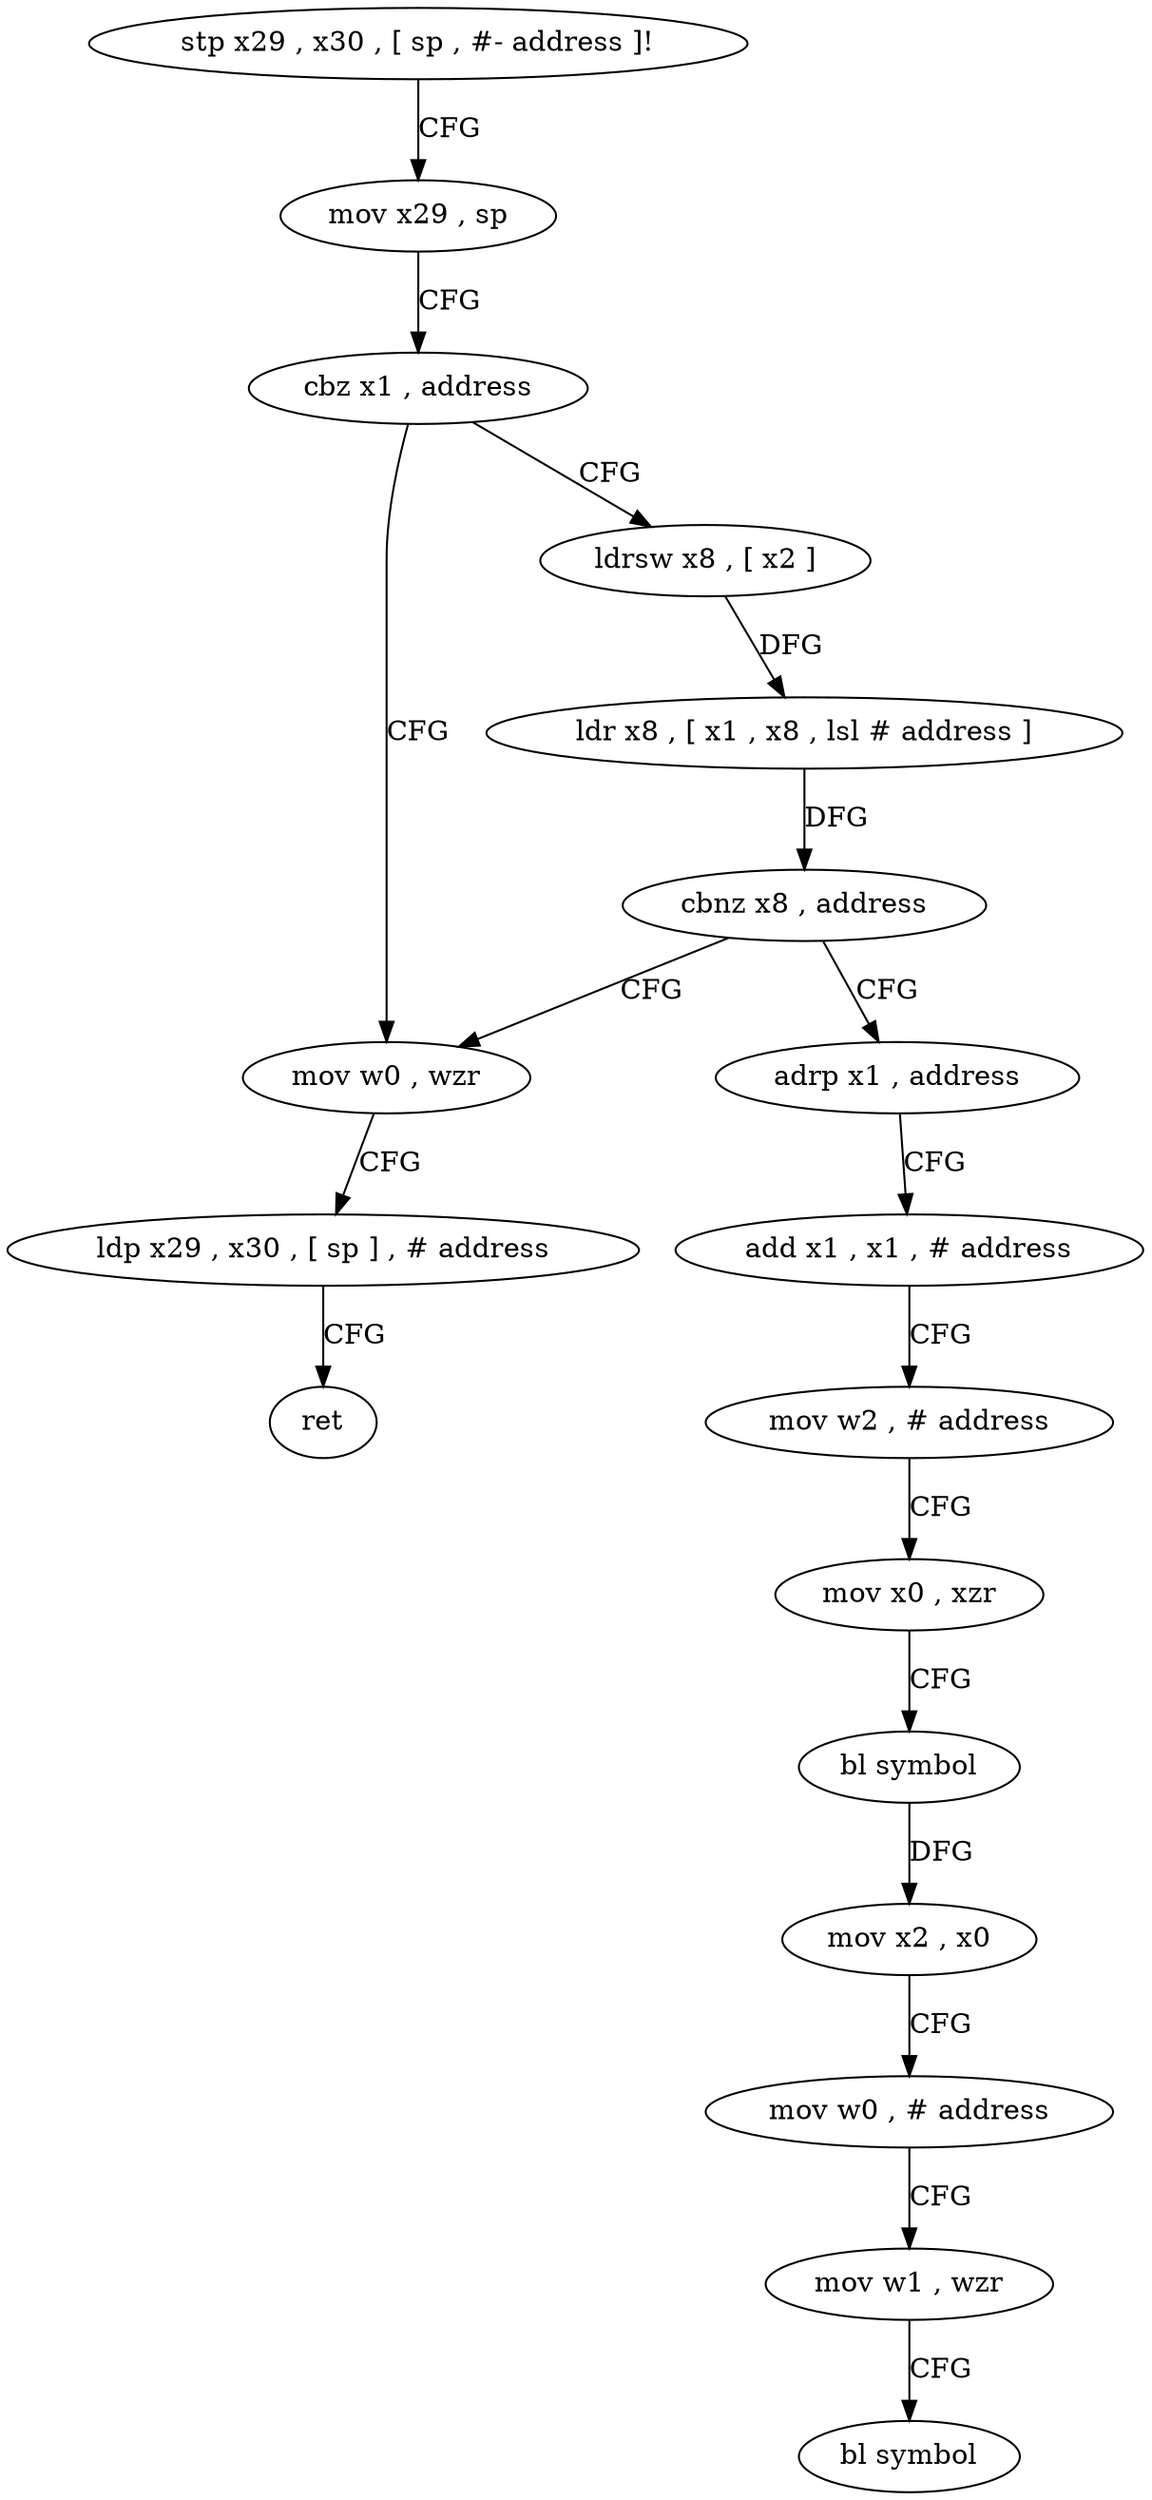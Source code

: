 digraph "func" {
"4244952" [label = "stp x29 , x30 , [ sp , #- address ]!" ]
"4244956" [label = "mov x29 , sp" ]
"4244960" [label = "cbz x1 , address" ]
"4244976" [label = "mov w0 , wzr" ]
"4244964" [label = "ldrsw x8 , [ x2 ]" ]
"4244980" [label = "ldp x29 , x30 , [ sp ] , # address" ]
"4244984" [label = "ret" ]
"4244968" [label = "ldr x8 , [ x1 , x8 , lsl # address ]" ]
"4244972" [label = "cbnz x8 , address" ]
"4244988" [label = "adrp x1 , address" ]
"4244992" [label = "add x1 , x1 , # address" ]
"4244996" [label = "mov w2 , # address" ]
"4245000" [label = "mov x0 , xzr" ]
"4245004" [label = "bl symbol" ]
"4245008" [label = "mov x2 , x0" ]
"4245012" [label = "mov w0 , # address" ]
"4245016" [label = "mov w1 , wzr" ]
"4245020" [label = "bl symbol" ]
"4244952" -> "4244956" [ label = "CFG" ]
"4244956" -> "4244960" [ label = "CFG" ]
"4244960" -> "4244976" [ label = "CFG" ]
"4244960" -> "4244964" [ label = "CFG" ]
"4244976" -> "4244980" [ label = "CFG" ]
"4244964" -> "4244968" [ label = "DFG" ]
"4244980" -> "4244984" [ label = "CFG" ]
"4244968" -> "4244972" [ label = "DFG" ]
"4244972" -> "4244988" [ label = "CFG" ]
"4244972" -> "4244976" [ label = "CFG" ]
"4244988" -> "4244992" [ label = "CFG" ]
"4244992" -> "4244996" [ label = "CFG" ]
"4244996" -> "4245000" [ label = "CFG" ]
"4245000" -> "4245004" [ label = "CFG" ]
"4245004" -> "4245008" [ label = "DFG" ]
"4245008" -> "4245012" [ label = "CFG" ]
"4245012" -> "4245016" [ label = "CFG" ]
"4245016" -> "4245020" [ label = "CFG" ]
}
